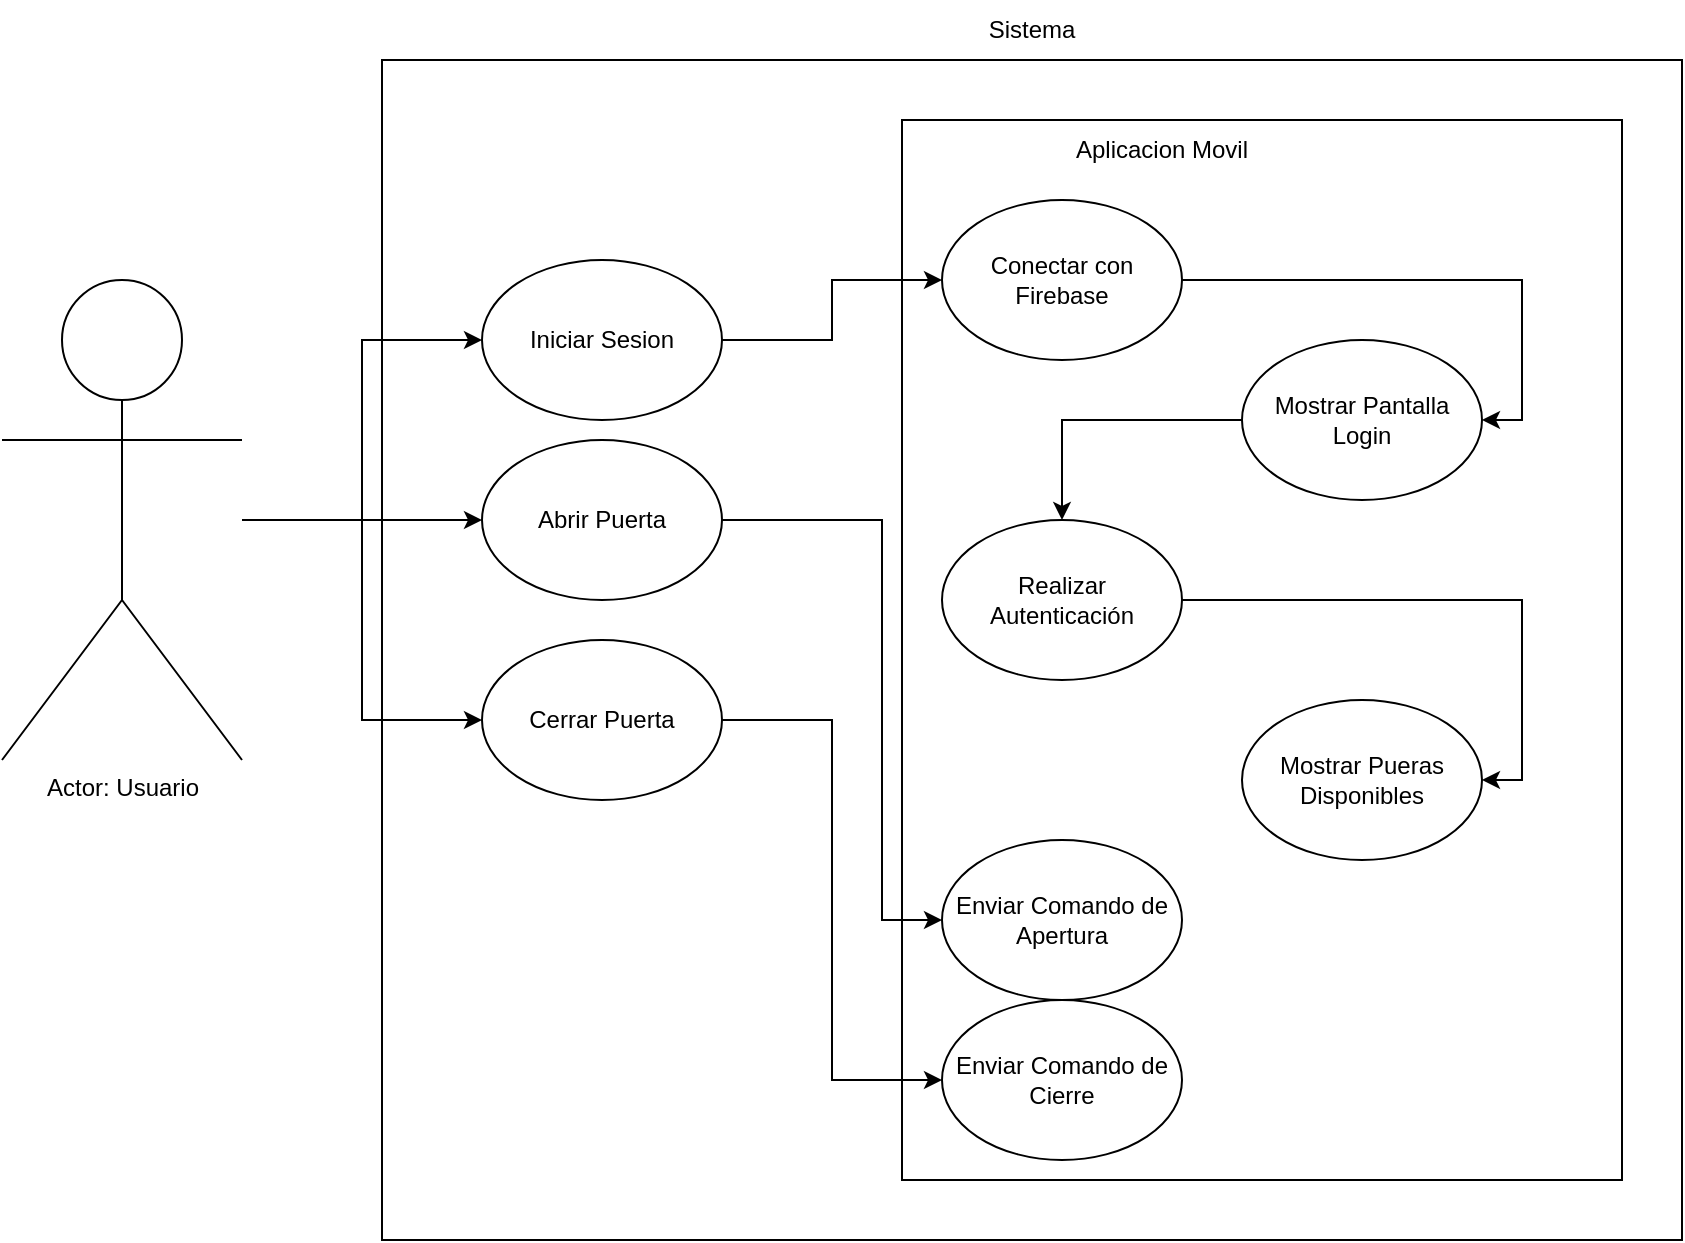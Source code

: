 <mxfile version="21.5.1" type="github">
  <diagram name="Page-1" id="u8cdpsmedjODlB2Touow">
    <mxGraphModel dx="1434" dy="777" grid="1" gridSize="10" guides="1" tooltips="1" connect="1" arrows="1" fold="1" page="1" pageScale="1" pageWidth="1000" pageHeight="700" math="0" shadow="0">
      <root>
        <mxCell id="0" />
        <mxCell id="1" parent="0" />
        <mxCell id="4Ae17KvR0BF05Zv-ZDKl-7" value="" style="rounded=0;whiteSpace=wrap;html=1;fillColor=none;" vertex="1" parent="1">
          <mxGeometry x="320" y="80" width="650" height="590" as="geometry" />
        </mxCell>
        <mxCell id="4Ae17KvR0BF05Zv-ZDKl-11" style="edgeStyle=orthogonalEdgeStyle;rounded=0;orthogonalLoop=1;jettySize=auto;html=1;" edge="1" parent="1" source="4Ae17KvR0BF05Zv-ZDKl-1" target="4Ae17KvR0BF05Zv-ZDKl-5">
          <mxGeometry relative="1" as="geometry" />
        </mxCell>
        <mxCell id="4Ae17KvR0BF05Zv-ZDKl-12" style="edgeStyle=orthogonalEdgeStyle;rounded=0;orthogonalLoop=1;jettySize=auto;html=1;" edge="1" parent="1" source="4Ae17KvR0BF05Zv-ZDKl-1" target="4Ae17KvR0BF05Zv-ZDKl-2">
          <mxGeometry relative="1" as="geometry" />
        </mxCell>
        <mxCell id="4Ae17KvR0BF05Zv-ZDKl-13" style="edgeStyle=orthogonalEdgeStyle;rounded=0;orthogonalLoop=1;jettySize=auto;html=1;" edge="1" parent="1" source="4Ae17KvR0BF05Zv-ZDKl-1" target="4Ae17KvR0BF05Zv-ZDKl-3">
          <mxGeometry relative="1" as="geometry" />
        </mxCell>
        <mxCell id="4Ae17KvR0BF05Zv-ZDKl-1" value="Actor: Usuario" style="shape=umlActor;verticalLabelPosition=bottom;verticalAlign=top;html=1;outlineConnect=0;" vertex="1" parent="1">
          <mxGeometry x="130" y="190" width="120" height="240" as="geometry" />
        </mxCell>
        <mxCell id="4Ae17KvR0BF05Zv-ZDKl-24" style="edgeStyle=orthogonalEdgeStyle;rounded=0;orthogonalLoop=1;jettySize=auto;html=1;entryX=0;entryY=0.5;entryDx=0;entryDy=0;" edge="1" parent="1" source="4Ae17KvR0BF05Zv-ZDKl-2" target="4Ae17KvR0BF05Zv-ZDKl-19">
          <mxGeometry relative="1" as="geometry">
            <Array as="points">
              <mxPoint x="570" y="310" />
              <mxPoint x="570" y="510" />
            </Array>
          </mxGeometry>
        </mxCell>
        <mxCell id="4Ae17KvR0BF05Zv-ZDKl-2" value="Abrir Puerta" style="ellipse;whiteSpace=wrap;html=1;" vertex="1" parent="1">
          <mxGeometry x="370" y="270" width="120" height="80" as="geometry" />
        </mxCell>
        <mxCell id="4Ae17KvR0BF05Zv-ZDKl-25" style="edgeStyle=orthogonalEdgeStyle;rounded=0;orthogonalLoop=1;jettySize=auto;html=1;entryX=0;entryY=0.5;entryDx=0;entryDy=0;" edge="1" parent="1" source="4Ae17KvR0BF05Zv-ZDKl-3" target="4Ae17KvR0BF05Zv-ZDKl-20">
          <mxGeometry relative="1" as="geometry" />
        </mxCell>
        <mxCell id="4Ae17KvR0BF05Zv-ZDKl-3" value="Cerrar Puerta" style="ellipse;whiteSpace=wrap;html=1;" vertex="1" parent="1">
          <mxGeometry x="370" y="370" width="120" height="80" as="geometry" />
        </mxCell>
        <mxCell id="4Ae17KvR0BF05Zv-ZDKl-21" style="edgeStyle=orthogonalEdgeStyle;rounded=0;orthogonalLoop=1;jettySize=auto;html=1;" edge="1" parent="1" source="4Ae17KvR0BF05Zv-ZDKl-5" target="4Ae17KvR0BF05Zv-ZDKl-15">
          <mxGeometry relative="1" as="geometry" />
        </mxCell>
        <mxCell id="4Ae17KvR0BF05Zv-ZDKl-5" value="Iniciar Sesion" style="ellipse;whiteSpace=wrap;html=1;" vertex="1" parent="1">
          <mxGeometry x="370" y="180" width="120" height="80" as="geometry" />
        </mxCell>
        <mxCell id="4Ae17KvR0BF05Zv-ZDKl-8" value="Sistema" style="text;html=1;strokeColor=none;fillColor=none;align=center;verticalAlign=middle;whiteSpace=wrap;rounded=0;" vertex="1" parent="1">
          <mxGeometry x="615" y="50" width="60" height="30" as="geometry" />
        </mxCell>
        <mxCell id="4Ae17KvR0BF05Zv-ZDKl-14" value="Aplicacion Movil" style="text;html=1;strokeColor=none;fillColor=none;align=center;verticalAlign=middle;whiteSpace=wrap;rounded=0;" vertex="1" parent="1">
          <mxGeometry x="660" y="110" width="100" height="30" as="geometry" />
        </mxCell>
        <mxCell id="4Ae17KvR0BF05Zv-ZDKl-27" style="edgeStyle=orthogonalEdgeStyle;rounded=0;orthogonalLoop=1;jettySize=auto;html=1;entryX=1;entryY=0.5;entryDx=0;entryDy=0;" edge="1" parent="1" source="4Ae17KvR0BF05Zv-ZDKl-15" target="4Ae17KvR0BF05Zv-ZDKl-16">
          <mxGeometry relative="1" as="geometry" />
        </mxCell>
        <mxCell id="4Ae17KvR0BF05Zv-ZDKl-15" value="Conectar con Firebase" style="ellipse;whiteSpace=wrap;html=1;" vertex="1" parent="1">
          <mxGeometry x="600" y="150" width="120" height="80" as="geometry" />
        </mxCell>
        <mxCell id="4Ae17KvR0BF05Zv-ZDKl-28" style="edgeStyle=orthogonalEdgeStyle;rounded=0;orthogonalLoop=1;jettySize=auto;html=1;" edge="1" parent="1" source="4Ae17KvR0BF05Zv-ZDKl-16" target="4Ae17KvR0BF05Zv-ZDKl-17">
          <mxGeometry relative="1" as="geometry" />
        </mxCell>
        <mxCell id="4Ae17KvR0BF05Zv-ZDKl-16" value="Mostrar Pantalla Login" style="ellipse;whiteSpace=wrap;html=1;" vertex="1" parent="1">
          <mxGeometry x="750" y="220" width="120" height="80" as="geometry" />
        </mxCell>
        <mxCell id="4Ae17KvR0BF05Zv-ZDKl-29" style="edgeStyle=orthogonalEdgeStyle;rounded=0;orthogonalLoop=1;jettySize=auto;html=1;entryX=1;entryY=0.5;entryDx=0;entryDy=0;" edge="1" parent="1" source="4Ae17KvR0BF05Zv-ZDKl-17" target="4Ae17KvR0BF05Zv-ZDKl-18">
          <mxGeometry relative="1" as="geometry" />
        </mxCell>
        <mxCell id="4Ae17KvR0BF05Zv-ZDKl-17" value="Realizar Autenticación" style="ellipse;whiteSpace=wrap;html=1;" vertex="1" parent="1">
          <mxGeometry x="600" y="310" width="120" height="80" as="geometry" />
        </mxCell>
        <mxCell id="4Ae17KvR0BF05Zv-ZDKl-18" value="Mostrar Pueras Disponibles" style="ellipse;whiteSpace=wrap;html=1;" vertex="1" parent="1">
          <mxGeometry x="750" y="400" width="120" height="80" as="geometry" />
        </mxCell>
        <mxCell id="4Ae17KvR0BF05Zv-ZDKl-19" value="Enviar Comando de Apertura" style="ellipse;whiteSpace=wrap;html=1;" vertex="1" parent="1">
          <mxGeometry x="600" y="470" width="120" height="80" as="geometry" />
        </mxCell>
        <mxCell id="4Ae17KvR0BF05Zv-ZDKl-20" value="Enviar Comando de Cierre" style="ellipse;whiteSpace=wrap;html=1;" vertex="1" parent="1">
          <mxGeometry x="600" y="550" width="120" height="80" as="geometry" />
        </mxCell>
        <mxCell id="4Ae17KvR0BF05Zv-ZDKl-30" value="" style="rounded=0;whiteSpace=wrap;html=1;fillColor=none;" vertex="1" parent="1">
          <mxGeometry x="580" y="110" width="360" height="530" as="geometry" />
        </mxCell>
      </root>
    </mxGraphModel>
  </diagram>
</mxfile>
